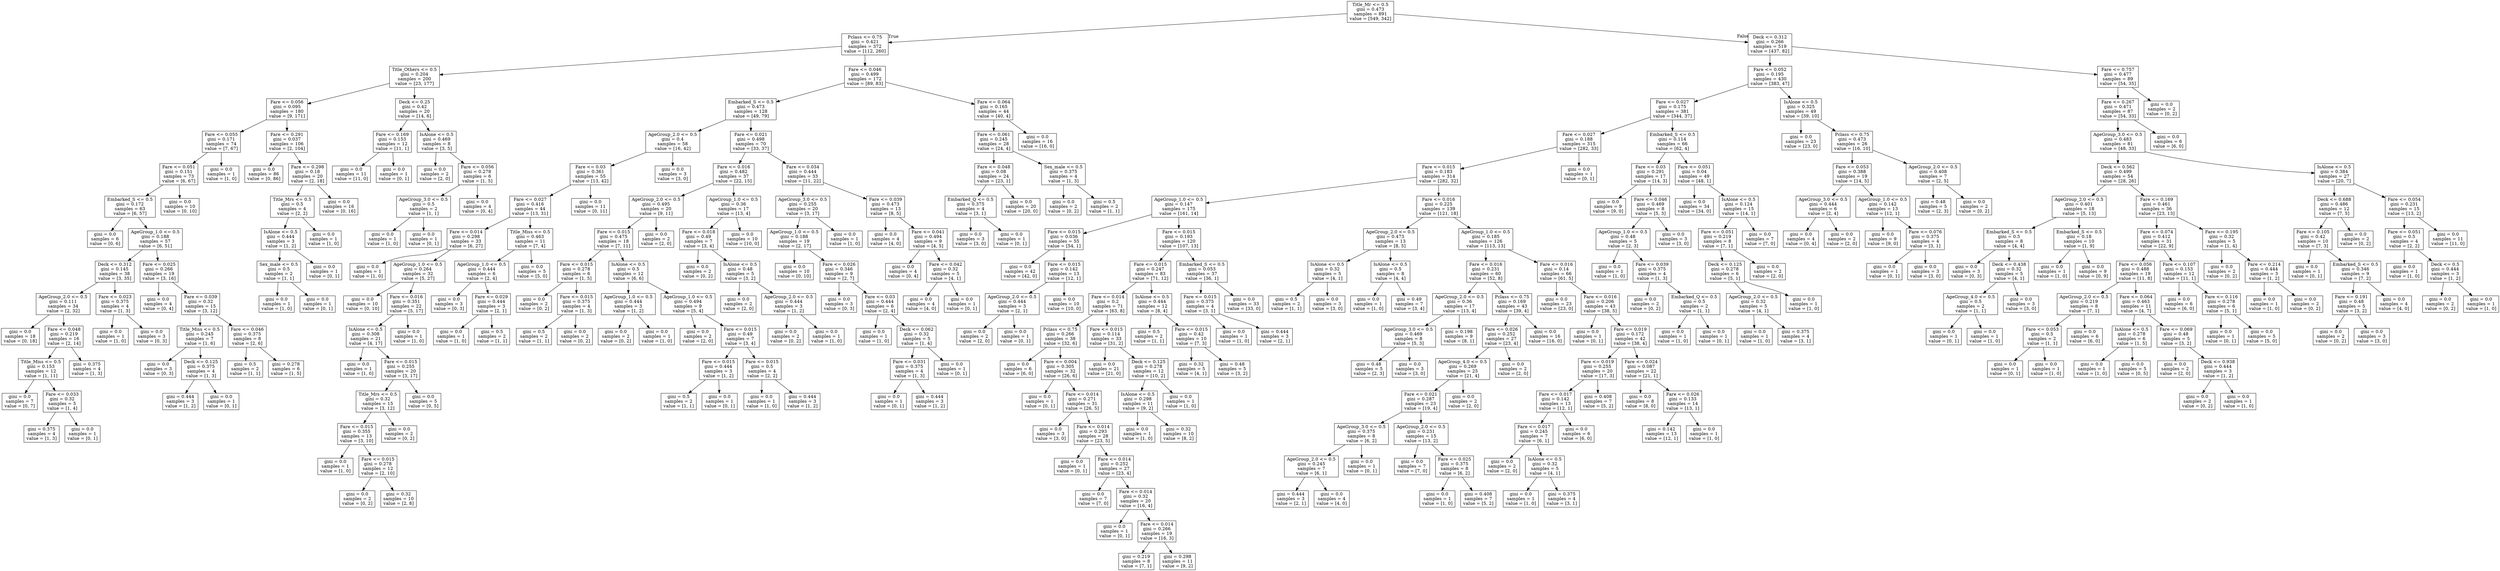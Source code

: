 digraph Tree {
node [shape=box] ;
0 [label="Title_Mr <= 0.5\ngini = 0.473\nsamples = 891\nvalue = [549, 342]"] ;
1 [label="Pclass <= 0.75\ngini = 0.421\nsamples = 372\nvalue = [112, 260]"] ;
0 -> 1 [labeldistance=2.5, labelangle=45, headlabel="True"] ;
2 [label="Title_Others <= 0.5\ngini = 0.204\nsamples = 200\nvalue = [23, 177]"] ;
1 -> 2 ;
3 [label="Fare <= 0.056\ngini = 0.095\nsamples = 180\nvalue = [9, 171]"] ;
2 -> 3 ;
4 [label="Fare <= 0.055\ngini = 0.171\nsamples = 74\nvalue = [7, 67]"] ;
3 -> 4 ;
5 [label="Fare <= 0.051\ngini = 0.151\nsamples = 73\nvalue = [6, 67]"] ;
4 -> 5 ;
6 [label="Embarked_S <= 0.5\ngini = 0.172\nsamples = 63\nvalue = [6, 57]"] ;
5 -> 6 ;
7 [label="gini = 0.0\nsamples = 6\nvalue = [0, 6]"] ;
6 -> 7 ;
8 [label="AgeGroup_1.0 <= 0.5\ngini = 0.188\nsamples = 57\nvalue = [6, 51]"] ;
6 -> 8 ;
9 [label="Deck <= 0.312\ngini = 0.145\nsamples = 38\nvalue = [3, 35]"] ;
8 -> 9 ;
10 [label="AgeGroup_2.0 <= 0.5\ngini = 0.111\nsamples = 34\nvalue = [2, 32]"] ;
9 -> 10 ;
11 [label="gini = 0.0\nsamples = 18\nvalue = [0, 18]"] ;
10 -> 11 ;
12 [label="Fare <= 0.048\ngini = 0.219\nsamples = 16\nvalue = [2, 14]"] ;
10 -> 12 ;
13 [label="Title_Miss <= 0.5\ngini = 0.153\nsamples = 12\nvalue = [1, 11]"] ;
12 -> 13 ;
14 [label="gini = 0.0\nsamples = 7\nvalue = [0, 7]"] ;
13 -> 14 ;
15 [label="Fare <= 0.033\ngini = 0.32\nsamples = 5\nvalue = [1, 4]"] ;
13 -> 15 ;
16 [label="gini = 0.375\nsamples = 4\nvalue = [1, 3]"] ;
15 -> 16 ;
17 [label="gini = 0.0\nsamples = 1\nvalue = [0, 1]"] ;
15 -> 17 ;
18 [label="gini = 0.375\nsamples = 4\nvalue = [1, 3]"] ;
12 -> 18 ;
19 [label="Fare <= 0.023\ngini = 0.375\nsamples = 4\nvalue = [1, 3]"] ;
9 -> 19 ;
20 [label="gini = 0.0\nsamples = 1\nvalue = [1, 0]"] ;
19 -> 20 ;
21 [label="gini = 0.0\nsamples = 3\nvalue = [0, 3]"] ;
19 -> 21 ;
22 [label="Fare <= 0.025\ngini = 0.266\nsamples = 19\nvalue = [3, 16]"] ;
8 -> 22 ;
23 [label="gini = 0.0\nsamples = 4\nvalue = [0, 4]"] ;
22 -> 23 ;
24 [label="Fare <= 0.039\ngini = 0.32\nsamples = 15\nvalue = [3, 12]"] ;
22 -> 24 ;
25 [label="Title_Miss <= 0.5\ngini = 0.245\nsamples = 7\nvalue = [1, 6]"] ;
24 -> 25 ;
26 [label="gini = 0.0\nsamples = 3\nvalue = [0, 3]"] ;
25 -> 26 ;
27 [label="Deck <= 0.125\ngini = 0.375\nsamples = 4\nvalue = [1, 3]"] ;
25 -> 27 ;
28 [label="gini = 0.444\nsamples = 3\nvalue = [1, 2]"] ;
27 -> 28 ;
29 [label="gini = 0.0\nsamples = 1\nvalue = [0, 1]"] ;
27 -> 29 ;
30 [label="Fare <= 0.046\ngini = 0.375\nsamples = 8\nvalue = [2, 6]"] ;
24 -> 30 ;
31 [label="gini = 0.5\nsamples = 2\nvalue = [1, 1]"] ;
30 -> 31 ;
32 [label="gini = 0.278\nsamples = 6\nvalue = [1, 5]"] ;
30 -> 32 ;
33 [label="gini = 0.0\nsamples = 10\nvalue = [0, 10]"] ;
5 -> 33 ;
34 [label="gini = 0.0\nsamples = 1\nvalue = [1, 0]"] ;
4 -> 34 ;
35 [label="Fare <= 0.291\ngini = 0.037\nsamples = 106\nvalue = [2, 104]"] ;
3 -> 35 ;
36 [label="gini = 0.0\nsamples = 86\nvalue = [0, 86]"] ;
35 -> 36 ;
37 [label="Fare <= 0.298\ngini = 0.18\nsamples = 20\nvalue = [2, 18]"] ;
35 -> 37 ;
38 [label="Title_Mrs <= 0.5\ngini = 0.5\nsamples = 4\nvalue = [2, 2]"] ;
37 -> 38 ;
39 [label="IsAlone <= 0.5\ngini = 0.444\nsamples = 3\nvalue = [1, 2]"] ;
38 -> 39 ;
40 [label="Sex_male <= 0.5\ngini = 0.5\nsamples = 2\nvalue = [1, 1]"] ;
39 -> 40 ;
41 [label="gini = 0.0\nsamples = 1\nvalue = [1, 0]"] ;
40 -> 41 ;
42 [label="gini = 0.0\nsamples = 1\nvalue = [0, 1]"] ;
40 -> 42 ;
43 [label="gini = 0.0\nsamples = 1\nvalue = [0, 1]"] ;
39 -> 43 ;
44 [label="gini = 0.0\nsamples = 1\nvalue = [1, 0]"] ;
38 -> 44 ;
45 [label="gini = 0.0\nsamples = 16\nvalue = [0, 16]"] ;
37 -> 45 ;
46 [label="Deck <= 0.25\ngini = 0.42\nsamples = 20\nvalue = [14, 6]"] ;
2 -> 46 ;
47 [label="Fare <= 0.169\ngini = 0.153\nsamples = 12\nvalue = [11, 1]"] ;
46 -> 47 ;
48 [label="gini = 0.0\nsamples = 11\nvalue = [11, 0]"] ;
47 -> 48 ;
49 [label="gini = 0.0\nsamples = 1\nvalue = [0, 1]"] ;
47 -> 49 ;
50 [label="IsAlone <= 0.5\ngini = 0.469\nsamples = 8\nvalue = [3, 5]"] ;
46 -> 50 ;
51 [label="gini = 0.0\nsamples = 2\nvalue = [2, 0]"] ;
50 -> 51 ;
52 [label="Fare <= 0.056\ngini = 0.278\nsamples = 6\nvalue = [1, 5]"] ;
50 -> 52 ;
53 [label="AgeGroup_3.0 <= 0.5\ngini = 0.5\nsamples = 2\nvalue = [1, 1]"] ;
52 -> 53 ;
54 [label="gini = 0.0\nsamples = 1\nvalue = [1, 0]"] ;
53 -> 54 ;
55 [label="gini = 0.0\nsamples = 1\nvalue = [0, 1]"] ;
53 -> 55 ;
56 [label="gini = 0.0\nsamples = 4\nvalue = [0, 4]"] ;
52 -> 56 ;
57 [label="Fare <= 0.046\ngini = 0.499\nsamples = 172\nvalue = [89, 83]"] ;
1 -> 57 ;
58 [label="Embarked_S <= 0.5\ngini = 0.473\nsamples = 128\nvalue = [49, 79]"] ;
57 -> 58 ;
59 [label="AgeGroup_2.0 <= 0.5\ngini = 0.4\nsamples = 58\nvalue = [16, 42]"] ;
58 -> 59 ;
60 [label="Fare <= 0.03\ngini = 0.361\nsamples = 55\nvalue = [13, 42]"] ;
59 -> 60 ;
61 [label="Fare <= 0.027\ngini = 0.416\nsamples = 44\nvalue = [13, 31]"] ;
60 -> 61 ;
62 [label="Fare <= 0.014\ngini = 0.298\nsamples = 33\nvalue = [6, 27]"] ;
61 -> 62 ;
63 [label="gini = 0.0\nsamples = 1\nvalue = [1, 0]"] ;
62 -> 63 ;
64 [label="AgeGroup_1.0 <= 0.5\ngini = 0.264\nsamples = 32\nvalue = [5, 27]"] ;
62 -> 64 ;
65 [label="gini = 0.0\nsamples = 10\nvalue = [0, 10]"] ;
64 -> 65 ;
66 [label="Fare <= 0.016\ngini = 0.351\nsamples = 22\nvalue = [5, 17]"] ;
64 -> 66 ;
67 [label="IsAlone <= 0.5\ngini = 0.308\nsamples = 21\nvalue = [4, 17]"] ;
66 -> 67 ;
68 [label="gini = 0.0\nsamples = 1\nvalue = [1, 0]"] ;
67 -> 68 ;
69 [label="Fare <= 0.015\ngini = 0.255\nsamples = 20\nvalue = [3, 17]"] ;
67 -> 69 ;
70 [label="Title_Mrs <= 0.5\ngini = 0.32\nsamples = 15\nvalue = [3, 12]"] ;
69 -> 70 ;
71 [label="Fare <= 0.015\ngini = 0.355\nsamples = 13\nvalue = [3, 10]"] ;
70 -> 71 ;
72 [label="gini = 0.0\nsamples = 1\nvalue = [1, 0]"] ;
71 -> 72 ;
73 [label="Fare <= 0.015\ngini = 0.278\nsamples = 12\nvalue = [2, 10]"] ;
71 -> 73 ;
74 [label="gini = 0.0\nsamples = 2\nvalue = [0, 2]"] ;
73 -> 74 ;
75 [label="gini = 0.32\nsamples = 10\nvalue = [2, 8]"] ;
73 -> 75 ;
76 [label="gini = 0.0\nsamples = 2\nvalue = [0, 2]"] ;
70 -> 76 ;
77 [label="gini = 0.0\nsamples = 5\nvalue = [0, 5]"] ;
69 -> 77 ;
78 [label="gini = 0.0\nsamples = 1\nvalue = [1, 0]"] ;
66 -> 78 ;
79 [label="Title_Miss <= 0.5\ngini = 0.463\nsamples = 11\nvalue = [7, 4]"] ;
61 -> 79 ;
80 [label="AgeGroup_1.0 <= 0.5\ngini = 0.444\nsamples = 6\nvalue = [2, 4]"] ;
79 -> 80 ;
81 [label="gini = 0.0\nsamples = 3\nvalue = [0, 3]"] ;
80 -> 81 ;
82 [label="Fare <= 0.029\ngini = 0.444\nsamples = 3\nvalue = [2, 1]"] ;
80 -> 82 ;
83 [label="gini = 0.0\nsamples = 1\nvalue = [1, 0]"] ;
82 -> 83 ;
84 [label="gini = 0.5\nsamples = 2\nvalue = [1, 1]"] ;
82 -> 84 ;
85 [label="gini = 0.0\nsamples = 5\nvalue = [5, 0]"] ;
79 -> 85 ;
86 [label="gini = 0.0\nsamples = 11\nvalue = [0, 11]"] ;
60 -> 86 ;
87 [label="gini = 0.0\nsamples = 3\nvalue = [3, 0]"] ;
59 -> 87 ;
88 [label="Fare <= 0.021\ngini = 0.498\nsamples = 70\nvalue = [33, 37]"] ;
58 -> 88 ;
89 [label="Fare <= 0.016\ngini = 0.482\nsamples = 37\nvalue = [22, 15]"] ;
88 -> 89 ;
90 [label="AgeGroup_2.0 <= 0.5\ngini = 0.495\nsamples = 20\nvalue = [9, 11]"] ;
89 -> 90 ;
91 [label="Fare <= 0.015\ngini = 0.475\nsamples = 18\nvalue = [7, 11]"] ;
90 -> 91 ;
92 [label="Fare <= 0.015\ngini = 0.278\nsamples = 6\nvalue = [1, 5]"] ;
91 -> 92 ;
93 [label="gini = 0.0\nsamples = 2\nvalue = [0, 2]"] ;
92 -> 93 ;
94 [label="Fare <= 0.015\ngini = 0.375\nsamples = 4\nvalue = [1, 3]"] ;
92 -> 94 ;
95 [label="gini = 0.5\nsamples = 2\nvalue = [1, 1]"] ;
94 -> 95 ;
96 [label="gini = 0.0\nsamples = 2\nvalue = [0, 2]"] ;
94 -> 96 ;
97 [label="IsAlone <= 0.5\ngini = 0.5\nsamples = 12\nvalue = [6, 6]"] ;
91 -> 97 ;
98 [label="AgeGroup_1.0 <= 0.5\ngini = 0.444\nsamples = 3\nvalue = [1, 2]"] ;
97 -> 98 ;
99 [label="gini = 0.0\nsamples = 2\nvalue = [0, 2]"] ;
98 -> 99 ;
100 [label="gini = 0.0\nsamples = 1\nvalue = [1, 0]"] ;
98 -> 100 ;
101 [label="AgeGroup_1.0 <= 0.5\ngini = 0.494\nsamples = 9\nvalue = [5, 4]"] ;
97 -> 101 ;
102 [label="gini = 0.0\nsamples = 2\nvalue = [2, 0]"] ;
101 -> 102 ;
103 [label="Fare <= 0.015\ngini = 0.49\nsamples = 7\nvalue = [3, 4]"] ;
101 -> 103 ;
104 [label="Fare <= 0.015\ngini = 0.444\nsamples = 3\nvalue = [1, 2]"] ;
103 -> 104 ;
105 [label="gini = 0.5\nsamples = 2\nvalue = [1, 1]"] ;
104 -> 105 ;
106 [label="gini = 0.0\nsamples = 1\nvalue = [0, 1]"] ;
104 -> 106 ;
107 [label="Fare <= 0.015\ngini = 0.5\nsamples = 4\nvalue = [2, 2]"] ;
103 -> 107 ;
108 [label="gini = 0.0\nsamples = 1\nvalue = [1, 0]"] ;
107 -> 108 ;
109 [label="gini = 0.444\nsamples = 3\nvalue = [1, 2]"] ;
107 -> 109 ;
110 [label="gini = 0.0\nsamples = 2\nvalue = [2, 0]"] ;
90 -> 110 ;
111 [label="AgeGroup_1.0 <= 0.5\ngini = 0.36\nsamples = 17\nvalue = [13, 4]"] ;
89 -> 111 ;
112 [label="Fare <= 0.018\ngini = 0.49\nsamples = 7\nvalue = [3, 4]"] ;
111 -> 112 ;
113 [label="gini = 0.0\nsamples = 2\nvalue = [0, 2]"] ;
112 -> 113 ;
114 [label="IsAlone <= 0.5\ngini = 0.48\nsamples = 5\nvalue = [3, 2]"] ;
112 -> 114 ;
115 [label="gini = 0.0\nsamples = 2\nvalue = [2, 0]"] ;
114 -> 115 ;
116 [label="AgeGroup_2.0 <= 0.5\ngini = 0.444\nsamples = 3\nvalue = [1, 2]"] ;
114 -> 116 ;
117 [label="gini = 0.0\nsamples = 2\nvalue = [0, 2]"] ;
116 -> 117 ;
118 [label="gini = 0.0\nsamples = 1\nvalue = [1, 0]"] ;
116 -> 118 ;
119 [label="gini = 0.0\nsamples = 10\nvalue = [10, 0]"] ;
111 -> 119 ;
120 [label="Fare <= 0.034\ngini = 0.444\nsamples = 33\nvalue = [11, 22]"] ;
88 -> 120 ;
121 [label="AgeGroup_3.0 <= 0.5\ngini = 0.255\nsamples = 20\nvalue = [3, 17]"] ;
120 -> 121 ;
122 [label="AgeGroup_1.0 <= 0.5\ngini = 0.188\nsamples = 19\nvalue = [2, 17]"] ;
121 -> 122 ;
123 [label="gini = 0.0\nsamples = 10\nvalue = [0, 10]"] ;
122 -> 123 ;
124 [label="Fare <= 0.026\ngini = 0.346\nsamples = 9\nvalue = [2, 7]"] ;
122 -> 124 ;
125 [label="gini = 0.0\nsamples = 3\nvalue = [0, 3]"] ;
124 -> 125 ;
126 [label="Fare <= 0.03\ngini = 0.444\nsamples = 6\nvalue = [2, 4]"] ;
124 -> 126 ;
127 [label="gini = 0.0\nsamples = 1\nvalue = [1, 0]"] ;
126 -> 127 ;
128 [label="Deck <= 0.062\ngini = 0.32\nsamples = 5\nvalue = [1, 4]"] ;
126 -> 128 ;
129 [label="Fare <= 0.031\ngini = 0.375\nsamples = 4\nvalue = [1, 3]"] ;
128 -> 129 ;
130 [label="gini = 0.0\nsamples = 1\nvalue = [0, 1]"] ;
129 -> 130 ;
131 [label="gini = 0.444\nsamples = 3\nvalue = [1, 2]"] ;
129 -> 131 ;
132 [label="gini = 0.0\nsamples = 1\nvalue = [0, 1]"] ;
128 -> 132 ;
133 [label="gini = 0.0\nsamples = 1\nvalue = [1, 0]"] ;
121 -> 133 ;
134 [label="Fare <= 0.039\ngini = 0.473\nsamples = 13\nvalue = [8, 5]"] ;
120 -> 134 ;
135 [label="gini = 0.0\nsamples = 4\nvalue = [4, 0]"] ;
134 -> 135 ;
136 [label="Fare <= 0.041\ngini = 0.494\nsamples = 9\nvalue = [4, 5]"] ;
134 -> 136 ;
137 [label="gini = 0.0\nsamples = 4\nvalue = [0, 4]"] ;
136 -> 137 ;
138 [label="Fare <= 0.042\ngini = 0.32\nsamples = 5\nvalue = [4, 1]"] ;
136 -> 138 ;
139 [label="gini = 0.0\nsamples = 4\nvalue = [4, 0]"] ;
138 -> 139 ;
140 [label="gini = 0.0\nsamples = 1\nvalue = [0, 1]"] ;
138 -> 140 ;
141 [label="Fare <= 0.064\ngini = 0.165\nsamples = 44\nvalue = [40, 4]"] ;
57 -> 141 ;
142 [label="Fare <= 0.061\ngini = 0.245\nsamples = 28\nvalue = [24, 4]"] ;
141 -> 142 ;
143 [label="Fare <= 0.048\ngini = 0.08\nsamples = 24\nvalue = [23, 1]"] ;
142 -> 143 ;
144 [label="Embarked_Q <= 0.5\ngini = 0.375\nsamples = 4\nvalue = [3, 1]"] ;
143 -> 144 ;
145 [label="gini = 0.0\nsamples = 3\nvalue = [3, 0]"] ;
144 -> 145 ;
146 [label="gini = 0.0\nsamples = 1\nvalue = [0, 1]"] ;
144 -> 146 ;
147 [label="gini = 0.0\nsamples = 20\nvalue = [20, 0]"] ;
143 -> 147 ;
148 [label="Sex_male <= 0.5\ngini = 0.375\nsamples = 4\nvalue = [1, 3]"] ;
142 -> 148 ;
149 [label="gini = 0.0\nsamples = 2\nvalue = [0, 2]"] ;
148 -> 149 ;
150 [label="gini = 0.5\nsamples = 2\nvalue = [1, 1]"] ;
148 -> 150 ;
151 [label="gini = 0.0\nsamples = 16\nvalue = [16, 0]"] ;
141 -> 151 ;
152 [label="Deck <= 0.312\ngini = 0.266\nsamples = 519\nvalue = [437, 82]"] ;
0 -> 152 [labeldistance=2.5, labelangle=-45, headlabel="False"] ;
153 [label="Fare <= 0.052\ngini = 0.195\nsamples = 430\nvalue = [383, 47]"] ;
152 -> 153 ;
154 [label="Fare <= 0.027\ngini = 0.175\nsamples = 381\nvalue = [344, 37]"] ;
153 -> 154 ;
155 [label="Fare <= 0.027\ngini = 0.188\nsamples = 315\nvalue = [282, 33]"] ;
154 -> 155 ;
156 [label="Fare <= 0.015\ngini = 0.183\nsamples = 314\nvalue = [282, 32]"] ;
155 -> 156 ;
157 [label="AgeGroup_1.0 <= 0.5\ngini = 0.147\nsamples = 175\nvalue = [161, 14]"] ;
156 -> 157 ;
158 [label="Fare <= 0.015\ngini = 0.036\nsamples = 55\nvalue = [54, 1]"] ;
157 -> 158 ;
159 [label="gini = 0.0\nsamples = 42\nvalue = [42, 0]"] ;
158 -> 159 ;
160 [label="Fare <= 0.015\ngini = 0.142\nsamples = 13\nvalue = [12, 1]"] ;
158 -> 160 ;
161 [label="AgeGroup_2.0 <= 0.5\ngini = 0.444\nsamples = 3\nvalue = [2, 1]"] ;
160 -> 161 ;
162 [label="gini = 0.0\nsamples = 2\nvalue = [2, 0]"] ;
161 -> 162 ;
163 [label="gini = 0.0\nsamples = 1\nvalue = [0, 1]"] ;
161 -> 163 ;
164 [label="gini = 0.0\nsamples = 10\nvalue = [10, 0]"] ;
160 -> 164 ;
165 [label="Fare <= 0.015\ngini = 0.193\nsamples = 120\nvalue = [107, 13]"] ;
157 -> 165 ;
166 [label="Fare <= 0.015\ngini = 0.247\nsamples = 83\nvalue = [71, 12]"] ;
165 -> 166 ;
167 [label="Fare <= 0.014\ngini = 0.2\nsamples = 71\nvalue = [63, 8]"] ;
166 -> 167 ;
168 [label="Pclass <= 0.75\ngini = 0.266\nsamples = 38\nvalue = [32, 6]"] ;
167 -> 168 ;
169 [label="gini = 0.0\nsamples = 6\nvalue = [6, 0]"] ;
168 -> 169 ;
170 [label="Fare <= 0.004\ngini = 0.305\nsamples = 32\nvalue = [26, 6]"] ;
168 -> 170 ;
171 [label="gini = 0.0\nsamples = 1\nvalue = [0, 1]"] ;
170 -> 171 ;
172 [label="Fare <= 0.014\ngini = 0.271\nsamples = 31\nvalue = [26, 5]"] ;
170 -> 172 ;
173 [label="gini = 0.0\nsamples = 3\nvalue = [3, 0]"] ;
172 -> 173 ;
174 [label="Fare <= 0.014\ngini = 0.293\nsamples = 28\nvalue = [23, 5]"] ;
172 -> 174 ;
175 [label="gini = 0.0\nsamples = 1\nvalue = [0, 1]"] ;
174 -> 175 ;
176 [label="Fare <= 0.014\ngini = 0.252\nsamples = 27\nvalue = [23, 4]"] ;
174 -> 176 ;
177 [label="gini = 0.0\nsamples = 7\nvalue = [7, 0]"] ;
176 -> 177 ;
178 [label="Fare <= 0.014\ngini = 0.32\nsamples = 20\nvalue = [16, 4]"] ;
176 -> 178 ;
179 [label="gini = 0.0\nsamples = 1\nvalue = [0, 1]"] ;
178 -> 179 ;
180 [label="Fare <= 0.014\ngini = 0.266\nsamples = 19\nvalue = [16, 3]"] ;
178 -> 180 ;
181 [label="gini = 0.219\nsamples = 8\nvalue = [7, 1]"] ;
180 -> 181 ;
182 [label="gini = 0.298\nsamples = 11\nvalue = [9, 2]"] ;
180 -> 182 ;
183 [label="Fare <= 0.015\ngini = 0.114\nsamples = 33\nvalue = [31, 2]"] ;
167 -> 183 ;
184 [label="gini = 0.0\nsamples = 21\nvalue = [21, 0]"] ;
183 -> 184 ;
185 [label="Deck <= 0.125\ngini = 0.278\nsamples = 12\nvalue = [10, 2]"] ;
183 -> 185 ;
186 [label="IsAlone <= 0.5\ngini = 0.298\nsamples = 11\nvalue = [9, 2]"] ;
185 -> 186 ;
187 [label="gini = 0.0\nsamples = 1\nvalue = [1, 0]"] ;
186 -> 187 ;
188 [label="gini = 0.32\nsamples = 10\nvalue = [8, 2]"] ;
186 -> 188 ;
189 [label="gini = 0.0\nsamples = 1\nvalue = [1, 0]"] ;
185 -> 189 ;
190 [label="IsAlone <= 0.5\ngini = 0.444\nsamples = 12\nvalue = [8, 4]"] ;
166 -> 190 ;
191 [label="gini = 0.5\nsamples = 2\nvalue = [1, 1]"] ;
190 -> 191 ;
192 [label="Fare <= 0.015\ngini = 0.42\nsamples = 10\nvalue = [7, 3]"] ;
190 -> 192 ;
193 [label="gini = 0.32\nsamples = 5\nvalue = [4, 1]"] ;
192 -> 193 ;
194 [label="gini = 0.48\nsamples = 5\nvalue = [3, 2]"] ;
192 -> 194 ;
195 [label="Embarked_S <= 0.5\ngini = 0.053\nsamples = 37\nvalue = [36, 1]"] ;
165 -> 195 ;
196 [label="Fare <= 0.015\ngini = 0.375\nsamples = 4\nvalue = [3, 1]"] ;
195 -> 196 ;
197 [label="gini = 0.0\nsamples = 1\nvalue = [1, 0]"] ;
196 -> 197 ;
198 [label="gini = 0.444\nsamples = 3\nvalue = [2, 1]"] ;
196 -> 198 ;
199 [label="gini = 0.0\nsamples = 33\nvalue = [33, 0]"] ;
195 -> 199 ;
200 [label="Fare <= 0.016\ngini = 0.225\nsamples = 139\nvalue = [121, 18]"] ;
156 -> 200 ;
201 [label="AgeGroup_2.0 <= 0.5\ngini = 0.473\nsamples = 13\nvalue = [8, 5]"] ;
200 -> 201 ;
202 [label="IsAlone <= 0.5\ngini = 0.32\nsamples = 5\nvalue = [4, 1]"] ;
201 -> 202 ;
203 [label="gini = 0.5\nsamples = 2\nvalue = [1, 1]"] ;
202 -> 203 ;
204 [label="gini = 0.0\nsamples = 3\nvalue = [3, 0]"] ;
202 -> 204 ;
205 [label="IsAlone <= 0.5\ngini = 0.5\nsamples = 8\nvalue = [4, 4]"] ;
201 -> 205 ;
206 [label="gini = 0.0\nsamples = 1\nvalue = [1, 0]"] ;
205 -> 206 ;
207 [label="gini = 0.49\nsamples = 7\nvalue = [3, 4]"] ;
205 -> 207 ;
208 [label="AgeGroup_1.0 <= 0.5\ngini = 0.185\nsamples = 126\nvalue = [113, 13]"] ;
200 -> 208 ;
209 [label="Fare <= 0.016\ngini = 0.231\nsamples = 60\nvalue = [52, 8]"] ;
208 -> 209 ;
210 [label="AgeGroup_2.0 <= 0.5\ngini = 0.36\nsamples = 17\nvalue = [13, 4]"] ;
209 -> 210 ;
211 [label="AgeGroup_3.0 <= 0.5\ngini = 0.469\nsamples = 8\nvalue = [5, 3]"] ;
210 -> 211 ;
212 [label="gini = 0.48\nsamples = 5\nvalue = [2, 3]"] ;
211 -> 212 ;
213 [label="gini = 0.0\nsamples = 3\nvalue = [3, 0]"] ;
211 -> 213 ;
214 [label="gini = 0.198\nsamples = 9\nvalue = [8, 1]"] ;
210 -> 214 ;
215 [label="Pclass <= 0.75\ngini = 0.169\nsamples = 43\nvalue = [39, 4]"] ;
209 -> 215 ;
216 [label="Fare <= 0.026\ngini = 0.252\nsamples = 27\nvalue = [23, 4]"] ;
215 -> 216 ;
217 [label="AgeGroup_4.0 <= 0.5\ngini = 0.269\nsamples = 25\nvalue = [21, 4]"] ;
216 -> 217 ;
218 [label="Fare <= 0.021\ngini = 0.287\nsamples = 23\nvalue = [19, 4]"] ;
217 -> 218 ;
219 [label="AgeGroup_3.0 <= 0.5\ngini = 0.375\nsamples = 8\nvalue = [6, 2]"] ;
218 -> 219 ;
220 [label="AgeGroup_2.0 <= 0.5\ngini = 0.245\nsamples = 7\nvalue = [6, 1]"] ;
219 -> 220 ;
221 [label="gini = 0.444\nsamples = 3\nvalue = [2, 1]"] ;
220 -> 221 ;
222 [label="gini = 0.0\nsamples = 4\nvalue = [4, 0]"] ;
220 -> 222 ;
223 [label="gini = 0.0\nsamples = 1\nvalue = [0, 1]"] ;
219 -> 223 ;
224 [label="AgeGroup_2.0 <= 0.5\ngini = 0.231\nsamples = 15\nvalue = [13, 2]"] ;
218 -> 224 ;
225 [label="gini = 0.0\nsamples = 7\nvalue = [7, 0]"] ;
224 -> 225 ;
226 [label="Fare <= 0.025\ngini = 0.375\nsamples = 8\nvalue = [6, 2]"] ;
224 -> 226 ;
227 [label="gini = 0.0\nsamples = 1\nvalue = [1, 0]"] ;
226 -> 227 ;
228 [label="gini = 0.408\nsamples = 7\nvalue = [5, 2]"] ;
226 -> 228 ;
229 [label="gini = 0.0\nsamples = 2\nvalue = [2, 0]"] ;
217 -> 229 ;
230 [label="gini = 0.0\nsamples = 2\nvalue = [2, 0]"] ;
216 -> 230 ;
231 [label="gini = 0.0\nsamples = 16\nvalue = [16, 0]"] ;
215 -> 231 ;
232 [label="Fare <= 0.016\ngini = 0.14\nsamples = 66\nvalue = [61, 5]"] ;
208 -> 232 ;
233 [label="gini = 0.0\nsamples = 23\nvalue = [23, 0]"] ;
232 -> 233 ;
234 [label="Fare <= 0.016\ngini = 0.206\nsamples = 43\nvalue = [38, 5]"] ;
232 -> 234 ;
235 [label="gini = 0.0\nsamples = 1\nvalue = [0, 1]"] ;
234 -> 235 ;
236 [label="Fare <= 0.019\ngini = 0.172\nsamples = 42\nvalue = [38, 4]"] ;
234 -> 236 ;
237 [label="Fare <= 0.019\ngini = 0.255\nsamples = 20\nvalue = [17, 3]"] ;
236 -> 237 ;
238 [label="Fare <= 0.017\ngini = 0.142\nsamples = 13\nvalue = [12, 1]"] ;
237 -> 238 ;
239 [label="Fare <= 0.017\ngini = 0.245\nsamples = 7\nvalue = [6, 1]"] ;
238 -> 239 ;
240 [label="gini = 0.0\nsamples = 2\nvalue = [2, 0]"] ;
239 -> 240 ;
241 [label="IsAlone <= 0.5\ngini = 0.32\nsamples = 5\nvalue = [4, 1]"] ;
239 -> 241 ;
242 [label="gini = 0.0\nsamples = 1\nvalue = [1, 0]"] ;
241 -> 242 ;
243 [label="gini = 0.375\nsamples = 4\nvalue = [3, 1]"] ;
241 -> 243 ;
244 [label="gini = 0.0\nsamples = 6\nvalue = [6, 0]"] ;
238 -> 244 ;
245 [label="gini = 0.408\nsamples = 7\nvalue = [5, 2]"] ;
237 -> 245 ;
246 [label="Fare <= 0.024\ngini = 0.087\nsamples = 22\nvalue = [21, 1]"] ;
236 -> 246 ;
247 [label="gini = 0.0\nsamples = 8\nvalue = [8, 0]"] ;
246 -> 247 ;
248 [label="Fare <= 0.026\ngini = 0.133\nsamples = 14\nvalue = [13, 1]"] ;
246 -> 248 ;
249 [label="gini = 0.142\nsamples = 13\nvalue = [12, 1]"] ;
248 -> 249 ;
250 [label="gini = 0.0\nsamples = 1\nvalue = [1, 0]"] ;
248 -> 250 ;
251 [label="gini = 0.0\nsamples = 1\nvalue = [0, 1]"] ;
155 -> 251 ;
252 [label="Embarked_S <= 0.5\ngini = 0.114\nsamples = 66\nvalue = [62, 4]"] ;
154 -> 252 ;
253 [label="Fare <= 0.03\ngini = 0.291\nsamples = 17\nvalue = [14, 3]"] ;
252 -> 253 ;
254 [label="gini = 0.0\nsamples = 9\nvalue = [9, 0]"] ;
253 -> 254 ;
255 [label="Fare <= 0.046\ngini = 0.469\nsamples = 8\nvalue = [5, 3]"] ;
253 -> 255 ;
256 [label="AgeGroup_1.0 <= 0.5\ngini = 0.48\nsamples = 5\nvalue = [2, 3]"] ;
255 -> 256 ;
257 [label="gini = 0.0\nsamples = 1\nvalue = [1, 0]"] ;
256 -> 257 ;
258 [label="Fare <= 0.039\ngini = 0.375\nsamples = 4\nvalue = [1, 3]"] ;
256 -> 258 ;
259 [label="gini = 0.0\nsamples = 2\nvalue = [0, 2]"] ;
258 -> 259 ;
260 [label="Embarked_Q <= 0.5\ngini = 0.5\nsamples = 2\nvalue = [1, 1]"] ;
258 -> 260 ;
261 [label="gini = 0.0\nsamples = 1\nvalue = [1, 0]"] ;
260 -> 261 ;
262 [label="gini = 0.0\nsamples = 1\nvalue = [0, 1]"] ;
260 -> 262 ;
263 [label="gini = 0.0\nsamples = 3\nvalue = [3, 0]"] ;
255 -> 263 ;
264 [label="Fare <= 0.051\ngini = 0.04\nsamples = 49\nvalue = [48, 1]"] ;
252 -> 264 ;
265 [label="gini = 0.0\nsamples = 34\nvalue = [34, 0]"] ;
264 -> 265 ;
266 [label="IsAlone <= 0.5\ngini = 0.124\nsamples = 15\nvalue = [14, 1]"] ;
264 -> 266 ;
267 [label="Fare <= 0.051\ngini = 0.219\nsamples = 8\nvalue = [7, 1]"] ;
266 -> 267 ;
268 [label="Deck <= 0.125\ngini = 0.278\nsamples = 6\nvalue = [5, 1]"] ;
267 -> 268 ;
269 [label="AgeGroup_2.0 <= 0.5\ngini = 0.32\nsamples = 5\nvalue = [4, 1]"] ;
268 -> 269 ;
270 [label="gini = 0.0\nsamples = 1\nvalue = [1, 0]"] ;
269 -> 270 ;
271 [label="gini = 0.375\nsamples = 4\nvalue = [3, 1]"] ;
269 -> 271 ;
272 [label="gini = 0.0\nsamples = 1\nvalue = [1, 0]"] ;
268 -> 272 ;
273 [label="gini = 0.0\nsamples = 2\nvalue = [2, 0]"] ;
267 -> 273 ;
274 [label="gini = 0.0\nsamples = 7\nvalue = [7, 0]"] ;
266 -> 274 ;
275 [label="IsAlone <= 0.5\ngini = 0.325\nsamples = 49\nvalue = [39, 10]"] ;
153 -> 275 ;
276 [label="gini = 0.0\nsamples = 23\nvalue = [23, 0]"] ;
275 -> 276 ;
277 [label="Pclass <= 0.75\ngini = 0.473\nsamples = 26\nvalue = [16, 10]"] ;
275 -> 277 ;
278 [label="Fare <= 0.053\ngini = 0.388\nsamples = 19\nvalue = [14, 5]"] ;
277 -> 278 ;
279 [label="AgeGroup_3.0 <= 0.5\ngini = 0.444\nsamples = 6\nvalue = [2, 4]"] ;
278 -> 279 ;
280 [label="gini = 0.0\nsamples = 4\nvalue = [0, 4]"] ;
279 -> 280 ;
281 [label="gini = 0.0\nsamples = 2\nvalue = [2, 0]"] ;
279 -> 281 ;
282 [label="AgeGroup_1.0 <= 0.5\ngini = 0.142\nsamples = 13\nvalue = [12, 1]"] ;
278 -> 282 ;
283 [label="gini = 0.0\nsamples = 9\nvalue = [9, 0]"] ;
282 -> 283 ;
284 [label="Fare <= 0.076\ngini = 0.375\nsamples = 4\nvalue = [3, 1]"] ;
282 -> 284 ;
285 [label="gini = 0.0\nsamples = 1\nvalue = [0, 1]"] ;
284 -> 285 ;
286 [label="gini = 0.0\nsamples = 3\nvalue = [3, 0]"] ;
284 -> 286 ;
287 [label="AgeGroup_2.0 <= 0.5\ngini = 0.408\nsamples = 7\nvalue = [2, 5]"] ;
277 -> 287 ;
288 [label="gini = 0.48\nsamples = 5\nvalue = [2, 3]"] ;
287 -> 288 ;
289 [label="gini = 0.0\nsamples = 2\nvalue = [0, 2]"] ;
287 -> 289 ;
290 [label="Fare <= 0.757\ngini = 0.477\nsamples = 89\nvalue = [54, 35]"] ;
152 -> 290 ;
291 [label="Fare <= 0.267\ngini = 0.471\nsamples = 87\nvalue = [54, 33]"] ;
290 -> 291 ;
292 [label="AgeGroup_3.0 <= 0.5\ngini = 0.483\nsamples = 81\nvalue = [48, 33]"] ;
291 -> 292 ;
293 [label="Deck <= 0.562\ngini = 0.499\nsamples = 54\nvalue = [28, 26]"] ;
292 -> 293 ;
294 [label="AgeGroup_2.0 <= 0.5\ngini = 0.401\nsamples = 18\nvalue = [5, 13]"] ;
293 -> 294 ;
295 [label="Embarked_S <= 0.5\ngini = 0.5\nsamples = 8\nvalue = [4, 4]"] ;
294 -> 295 ;
296 [label="gini = 0.0\nsamples = 3\nvalue = [0, 3]"] ;
295 -> 296 ;
297 [label="Deck <= 0.438\ngini = 0.32\nsamples = 5\nvalue = [4, 1]"] ;
295 -> 297 ;
298 [label="AgeGroup_4.0 <= 0.5\ngini = 0.5\nsamples = 2\nvalue = [1, 1]"] ;
297 -> 298 ;
299 [label="gini = 0.0\nsamples = 1\nvalue = [0, 1]"] ;
298 -> 299 ;
300 [label="gini = 0.0\nsamples = 1\nvalue = [1, 0]"] ;
298 -> 300 ;
301 [label="gini = 0.0\nsamples = 3\nvalue = [3, 0]"] ;
297 -> 301 ;
302 [label="Embarked_S <= 0.5\ngini = 0.18\nsamples = 10\nvalue = [1, 9]"] ;
294 -> 302 ;
303 [label="gini = 0.0\nsamples = 1\nvalue = [1, 0]"] ;
302 -> 303 ;
304 [label="gini = 0.0\nsamples = 9\nvalue = [0, 9]"] ;
302 -> 304 ;
305 [label="Fare <= 0.169\ngini = 0.461\nsamples = 36\nvalue = [23, 13]"] ;
293 -> 305 ;
306 [label="Fare <= 0.074\ngini = 0.412\nsamples = 31\nvalue = [22, 9]"] ;
305 -> 306 ;
307 [label="Fare <= 0.056\ngini = 0.488\nsamples = 19\nvalue = [11, 8]"] ;
306 -> 307 ;
308 [label="AgeGroup_2.0 <= 0.5\ngini = 0.219\nsamples = 8\nvalue = [7, 1]"] ;
307 -> 308 ;
309 [label="Fare <= 0.053\ngini = 0.5\nsamples = 2\nvalue = [1, 1]"] ;
308 -> 309 ;
310 [label="gini = 0.0\nsamples = 1\nvalue = [0, 1]"] ;
309 -> 310 ;
311 [label="gini = 0.0\nsamples = 1\nvalue = [1, 0]"] ;
309 -> 311 ;
312 [label="gini = 0.0\nsamples = 6\nvalue = [6, 0]"] ;
308 -> 312 ;
313 [label="Fare <= 0.064\ngini = 0.463\nsamples = 11\nvalue = [4, 7]"] ;
307 -> 313 ;
314 [label="IsAlone <= 0.5\ngini = 0.278\nsamples = 6\nvalue = [1, 5]"] ;
313 -> 314 ;
315 [label="gini = 0.0\nsamples = 1\nvalue = [1, 0]"] ;
314 -> 315 ;
316 [label="gini = 0.0\nsamples = 5\nvalue = [0, 5]"] ;
314 -> 316 ;
317 [label="Fare <= 0.069\ngini = 0.48\nsamples = 5\nvalue = [3, 2]"] ;
313 -> 317 ;
318 [label="gini = 0.0\nsamples = 2\nvalue = [2, 0]"] ;
317 -> 318 ;
319 [label="Deck <= 0.938\ngini = 0.444\nsamples = 3\nvalue = [1, 2]"] ;
317 -> 319 ;
320 [label="gini = 0.0\nsamples = 2\nvalue = [0, 2]"] ;
319 -> 320 ;
321 [label="gini = 0.0\nsamples = 1\nvalue = [1, 0]"] ;
319 -> 321 ;
322 [label="Fare <= 0.107\ngini = 0.153\nsamples = 12\nvalue = [11, 1]"] ;
306 -> 322 ;
323 [label="gini = 0.0\nsamples = 6\nvalue = [6, 0]"] ;
322 -> 323 ;
324 [label="Fare <= 0.116\ngini = 0.278\nsamples = 6\nvalue = [5, 1]"] ;
322 -> 324 ;
325 [label="gini = 0.0\nsamples = 1\nvalue = [0, 1]"] ;
324 -> 325 ;
326 [label="gini = 0.0\nsamples = 5\nvalue = [5, 0]"] ;
324 -> 326 ;
327 [label="Fare <= 0.195\ngini = 0.32\nsamples = 5\nvalue = [1, 4]"] ;
305 -> 327 ;
328 [label="gini = 0.0\nsamples = 2\nvalue = [0, 2]"] ;
327 -> 328 ;
329 [label="Fare <= 0.214\ngini = 0.444\nsamples = 3\nvalue = [1, 2]"] ;
327 -> 329 ;
330 [label="gini = 0.0\nsamples = 1\nvalue = [1, 0]"] ;
329 -> 330 ;
331 [label="gini = 0.0\nsamples = 2\nvalue = [0, 2]"] ;
329 -> 331 ;
332 [label="IsAlone <= 0.5\ngini = 0.384\nsamples = 27\nvalue = [20, 7]"] ;
292 -> 332 ;
333 [label="Deck <= 0.688\ngini = 0.486\nsamples = 12\nvalue = [7, 5]"] ;
332 -> 333 ;
334 [label="Fare <= 0.105\ngini = 0.42\nsamples = 10\nvalue = [7, 3]"] ;
333 -> 334 ;
335 [label="gini = 0.0\nsamples = 1\nvalue = [0, 1]"] ;
334 -> 335 ;
336 [label="Embarked_S <= 0.5\ngini = 0.346\nsamples = 9\nvalue = [7, 2]"] ;
334 -> 336 ;
337 [label="Fare <= 0.191\ngini = 0.48\nsamples = 5\nvalue = [3, 2]"] ;
336 -> 337 ;
338 [label="gini = 0.0\nsamples = 2\nvalue = [0, 2]"] ;
337 -> 338 ;
339 [label="gini = 0.0\nsamples = 3\nvalue = [3, 0]"] ;
337 -> 339 ;
340 [label="gini = 0.0\nsamples = 4\nvalue = [4, 0]"] ;
336 -> 340 ;
341 [label="gini = 0.0\nsamples = 2\nvalue = [0, 2]"] ;
333 -> 341 ;
342 [label="Fare <= 0.054\ngini = 0.231\nsamples = 15\nvalue = [13, 2]"] ;
332 -> 342 ;
343 [label="Fare <= 0.051\ngini = 0.5\nsamples = 4\nvalue = [2, 2]"] ;
342 -> 343 ;
344 [label="gini = 0.0\nsamples = 1\nvalue = [1, 0]"] ;
343 -> 344 ;
345 [label="Deck <= 0.5\ngini = 0.444\nsamples = 3\nvalue = [1, 2]"] ;
343 -> 345 ;
346 [label="gini = 0.0\nsamples = 2\nvalue = [0, 2]"] ;
345 -> 346 ;
347 [label="gini = 0.0\nsamples = 1\nvalue = [1, 0]"] ;
345 -> 347 ;
348 [label="gini = 0.0\nsamples = 11\nvalue = [11, 0]"] ;
342 -> 348 ;
349 [label="gini = 0.0\nsamples = 6\nvalue = [6, 0]"] ;
291 -> 349 ;
350 [label="gini = 0.0\nsamples = 2\nvalue = [0, 2]"] ;
290 -> 350 ;
}